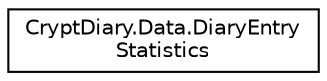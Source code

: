 digraph "Graphical Class Hierarchy"
{
  edge [fontname="Helvetica",fontsize="10",labelfontname="Helvetica",labelfontsize="10"];
  node [fontname="Helvetica",fontsize="10",shape=record];
  rankdir="LR";
  Node1 [label="CryptDiary.Data.DiaryEntry\lStatistics",height=0.2,width=0.4,color="black", fillcolor="white", style="filled",URL="$struct_crypt_diary_1_1_data_1_1_diary_entry_statistics.html"];
}
